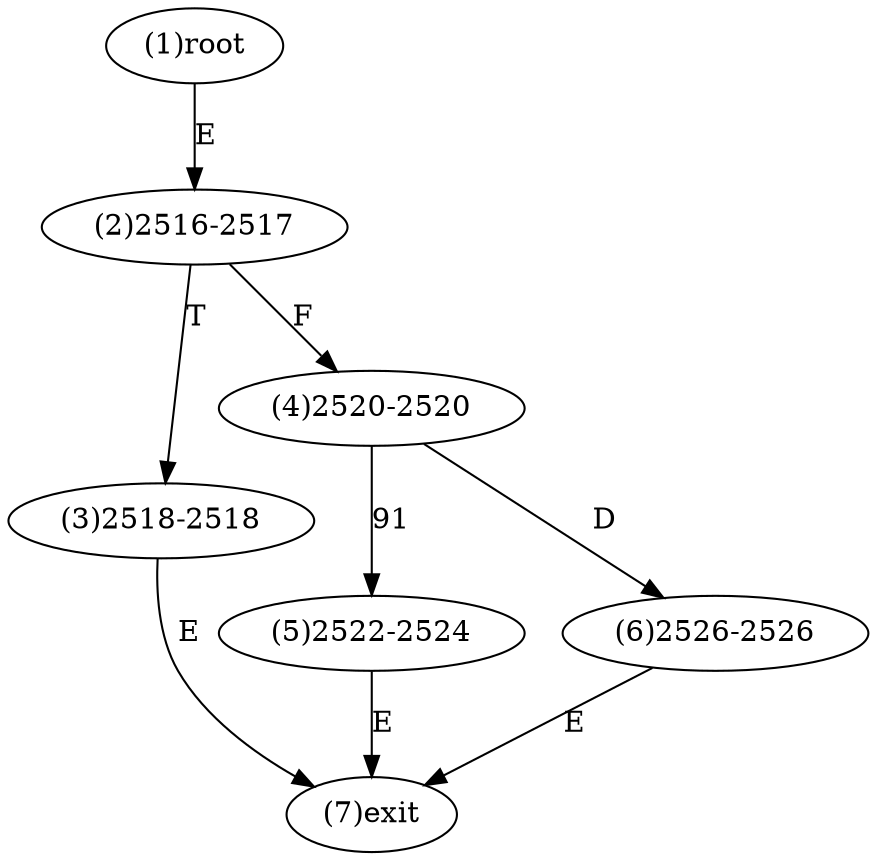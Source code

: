 digraph "" { 
1[ label="(1)root"];
2[ label="(2)2516-2517"];
3[ label="(3)2518-2518"];
4[ label="(4)2520-2520"];
5[ label="(5)2522-2524"];
6[ label="(6)2526-2526"];
7[ label="(7)exit"];
1->2[ label="E"];
2->4[ label="F"];
2->3[ label="T"];
3->7[ label="E"];
4->5[ label="91"];
4->6[ label="D"];
5->7[ label="E"];
6->7[ label="E"];
}